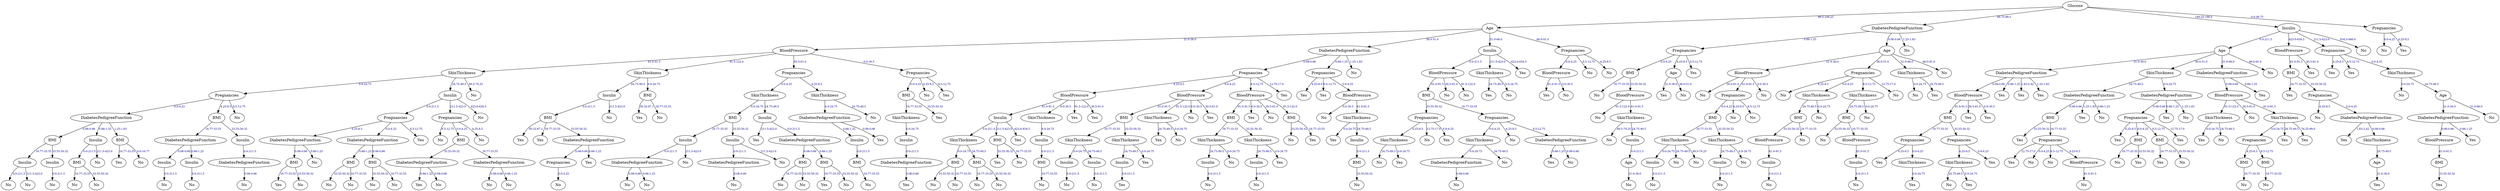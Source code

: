 // The Round Table
digraph "round-table" {
	b [label=Age]
	a [label=Glucose]
	a -> b [label="99.5-149.25" fontcolor=darkblue fontsize=10]
	c [label=DiabetesPedigreeFunction]
	a [label=Glucose]
	a -> c [label="49.75-99.5" fontcolor=darkblue fontsize=10]
	d [label=Insulin]
	a [label=Glucose]
	a -> d [label="149.25-199.0" fontcolor=darkblue fontsize=10]
	e [label=Pregnancies]
	a [label=Glucose]
	a -> e [label="0.0-49.75" fontcolor=darkblue fontsize=10]
	f [label=BloodPressure]
	b -> f [label="21.0-36.0" fontcolor=darkblue fontsize=10]
	g [label=DiabetesPedigreeFunction]
	b -> g [label="36.0-51.0" fontcolor=darkblue fontsize=10]
	h [label=Insulin]
	b -> h [label="51.0-66.0" fontcolor=darkblue fontsize=10]
	i [label=Pregnancies]
	b -> i [label="66.0-81.0" fontcolor=darkblue fontsize=10]
	j [label=Pregnancies]
	c -> j [label="0.66-1.25" fontcolor=darkblue fontsize=10]
	k [label=Age]
	c -> k [label="0.08-0.66" fontcolor=darkblue fontsize=10]
	l [label=No]
	c -> l [label="1.25-1.83" fontcolor=darkblue fontsize=10]
	m [label=Age]
	d -> m [label="0.0-211.5" fontcolor=darkblue fontsize=10]
	n [label=BloodPressure]
	d -> n [label="423.0-634.5" fontcolor=darkblue fontsize=10]
	o [label=Pregnancies]
	d -> o [label="211.5-423.0" fontcolor=darkblue fontsize=10]
	p [label=No]
	d -> p [label="634.5-846.0" fontcolor=darkblue fontsize=10]
	q [label=No]
	e -> q [label="0.0-4.25" fontcolor=darkblue fontsize=10]
	r [label=Yes]
	e -> r [label="4.25-8.5" fontcolor=darkblue fontsize=10]
	s [label=SkinThickness]
	f -> s [label="61.0-91.5" fontcolor=darkblue fontsize=10]
	t [label=SkinThickness]
	f -> t [label="91.5-122.0" fontcolor=darkblue fontsize=10]
	u [label=Pregnancies]
	f -> u [label="30.5-61.0" fontcolor=darkblue fontsize=10]
	v [label=Pregnancies]
	f -> v [label="0.0-30.5" fontcolor=darkblue fontsize=10]
	w [label=Pregnancies]
	g -> w [label="0.08-0.66" fontcolor=darkblue fontsize=10]
	x [label=Pregnancies]
	g -> x [label="0.66-1.25" fontcolor=darkblue fontsize=10]
	y [label=No]
	g -> y [label="1.25-1.83" fontcolor=darkblue fontsize=10]
	z [label=BloodPressure]
	h -> z [label="0.0-211.5" fontcolor=darkblue fontsize=10]
	"{" [label=SkinThickness]
	h -> "{" [label="211.5-423.0" fontcolor=darkblue fontsize=10]
	"|" [label=Yes]
	h -> "|" [label="423.0-634.5" fontcolor=darkblue fontsize=10]
	"}" [label=BloodPressure]
	i -> "}" [label="0.0-4.25" fontcolor=darkblue fontsize=10]
	"~" [label=No]
	i -> "~" [label="8.5-12.75" fontcolor=darkblue fontsize=10]
	"" [label=No]
	i -> "" [label="4.25-8.5" fontcolor=darkblue fontsize=10]
	"" [label=BMI]
	j -> "" [label="0.0-4.25" fontcolor=darkblue fontsize=10]
	"" [label=Age]
	j -> "" [label="4.25-8.5" fontcolor=darkblue fontsize=10]
	"" [label=Yes]
	j -> "" [label="8.5-12.75" fontcolor=darkblue fontsize=10]
	"" [label=BloodPressure]
	k -> "" [label="21.0-36.0" fontcolor=darkblue fontsize=10]
	"" [label=Pregnancies]
	k -> "" [label="36.0-51.0" fontcolor=darkblue fontsize=10]
	"" [label=SkinThickness]
	k -> "" [label="51.0-66.0" fontcolor=darkblue fontsize=10]
	"" [label=No]
	k -> "" [label="66.0-81.0" fontcolor=darkblue fontsize=10]
	"" [label=DiabetesPedigreeFunction]
	m -> "" [label="21.0-36.0" fontcolor=darkblue fontsize=10]
	"" [label=SkinThickness]
	m -> "" [label="36.0-51.0" fontcolor=darkblue fontsize=10]
	"" [label=DiabetesPedigreeFunction]
	m -> "" [label="51.0-66.0" fontcolor=darkblue fontsize=10]
	"" [label=No]
	m -> "" [label="66.0-81.0" fontcolor=darkblue fontsize=10]
	"" [label=BMI]
	n -> "" [label="61.0-91.5" fontcolor=darkblue fontsize=10]
	"" [label=Yes]
	n -> "" [label="30.5-61.0" fontcolor=darkblue fontsize=10]
	"" [label=Yes]
	o -> "" [label="4.25-8.5" fontcolor=darkblue fontsize=10]
	"" [label=Yes]
	o -> "" [label="8.5-12.75" fontcolor=darkblue fontsize=10]
	"" [label=SkinThickness]
	o -> "" [label="0.0-4.25" fontcolor=darkblue fontsize=10]
	"" [label=Pregnancies]
	s -> "" [label="0.0-24.75" fontcolor=darkblue fontsize=10]
	"" [label=Insulin]
	s -> "" [label="24.75-49.5" fontcolor=darkblue fontsize=10]
	"" [label=No]
	s -> "" [label="49.5-74.25" fontcolor=darkblue fontsize=10]
	"" [label=Insulin]
	t -> "" [label="24.75-49.5" fontcolor=darkblue fontsize=10]
	"" [label=BMI]
	t -> "" [label="0.0-24.75" fontcolor=darkblue fontsize=10]
	"" [label=SkinThickness]
	u -> "" [label="0.0-4.25" fontcolor=darkblue fontsize=10]
	"" [label=SkinThickness]
	u -> "" [label="4.25-8.5" fontcolor=darkblue fontsize=10]
	"" [label=BMI]
	v -> "" [label="0.0-4.25" fontcolor=darkblue fontsize=10]
	"" [label=No]
	v -> "" [label="4.25-8.5" fontcolor=darkblue fontsize=10]
	"" [label=Yes]
	v -> "" [label="8.5-12.75" fontcolor=darkblue fontsize=10]
	"" [label=BloodPressure]
	w -> "" [label="4.25-8.5" fontcolor=darkblue fontsize=10]
	"" [label=BloodPressure]
	w -> "" [label="0.0-4.25" fontcolor=darkblue fontsize=10]
	"" [label=BloodPressure]
	w -> "" [label="8.5-12.75" fontcolor=darkblue fontsize=10]
	"" [label=Yes]
	w -> "" [label="12.75-17.0" fontcolor=darkblue fontsize=10]
	"" [label=Yes]
	x -> "" [label="4.25-8.5" fontcolor=darkblue fontsize=10]
	"" [label=Yes]
	x -> "" [label="8.5-12.75" fontcolor=darkblue fontsize=10]
	" " [label=BloodPressure]
	x -> " " [label="0.0-4.25" fontcolor=darkblue fontsize=10]
	"¡" [label=BMI]
	z -> "¡" [label="61.0-91.5" fontcolor=darkblue fontsize=10]
	"¢" [label=No]
	z -> "¢" [label="30.5-61.0" fontcolor=darkblue fontsize=10]
	"£" [label=No]
	z -> "£" [label="91.5-122.0" fontcolor=darkblue fontsize=10]
	"¤" [label=Yes]
	"{" -> "¤" [label="24.75-49.5" fontcolor=darkblue fontsize=10]
	"¥" [label=No]
	"{" -> "¥" [label="0.0-24.75" fontcolor=darkblue fontsize=10]
	"¦" [label=Yes]
	"}" -> "¦" [label="61.0-91.5" fontcolor=darkblue fontsize=10]
	"§" [label=No]
	"}" -> "§" [label="0.0-30.5" fontcolor=darkblue fontsize=10]
	"¨" [label=No]
	"" -> "¨" [label="16.77-33.55" fontcolor=darkblue fontsize=10]
	"©" [label=BloodPressure]
	"" -> "©" [label="33.55-50.32" fontcolor=darkblue fontsize=10]
	"ª" [label=Yes]
	"" -> "ª" [label="21.0-36.0" fontcolor=darkblue fontsize=10]
	"«" [label=No]
	"" -> "«" [label="36.0-51.0" fontcolor=darkblue fontsize=10]
	"¬" [label=No]
	"" -> "¬" [label="30.5-61.0" fontcolor=darkblue fontsize=10]
	"­" [label=Pregnancies]
	"" -> "­" [label="61.0-91.5" fontcolor=darkblue fontsize=10]
	"®" [label=No]
	"" -> "®" [label="0.0-30.5" fontcolor=darkblue fontsize=10]
	"¯" [label=No]
	"" -> "¯" [label="4.25-8.5" fontcolor=darkblue fontsize=10]
	"°" [label=SkinThickness]
	"" -> "°" [label="0.0-4.25" fontcolor=darkblue fontsize=10]
	"±" [label=SkinThickness]
	"" -> "±" [label="8.5-12.75" fontcolor=darkblue fontsize=10]
	"²" [label=No]
	"" -> "²" [label="12.75-17.0" fontcolor=darkblue fontsize=10]
	"³" [label=No]
	"" -> "³" [label="0.0-24.75" fontcolor=darkblue fontsize=10]
	"´" [label=Yes]
	"" -> "´" [label="24.75-49.5" fontcolor=darkblue fontsize=10]
	"µ" [label=BloodPressure]
	"" -> "µ" [label="0.08-0.66" fontcolor=darkblue fontsize=10]
	"¶" [label=Yes]
	"" -> "¶" [label="0.66-1.25" fontcolor=darkblue fontsize=10]
	"·" [label=Yes]
	"" -> "·" [label="1.83-2.42" fontcolor=darkblue fontsize=10]
	"¸" [label=Yes]
	"" -> "¸" [label="1.25-1.83" fontcolor=darkblue fontsize=10]
	"¹" [label=DiabetesPedigreeFunction]
	"" -> "¹" [label="24.75-49.5" fontcolor=darkblue fontsize=10]
	"º" [label=DiabetesPedigreeFunction]
	"" -> "º" [label="0.0-24.75" fontcolor=darkblue fontsize=10]
	"»" [label=BloodPressure]
	"" -> "»" [label="0.08-0.66" fontcolor=darkblue fontsize=10]
	"¼" [label=Yes]
	"" -> "¼" [label="0.66-1.25" fontcolor=darkblue fontsize=10]
	"½" [label=Yes]
	"" -> "½" [label="16.77-33.55" fontcolor=darkblue fontsize=10]
	"¾" [label=Pregnancies]
	"" -> "¾" [label="33.55-50.32" fontcolor=darkblue fontsize=10]
	"¿" [label=No]
	"" -> "¿" [label="0.0-24.75" fontcolor=darkblue fontsize=10]
	"À" [label=Age]
	"" -> "À" [label="24.75-49.5" fontcolor=darkblue fontsize=10]
	"Á" [label=DiabetesPedigreeFunction]
	"" -> "Á" [label="0.0-4.25" fontcolor=darkblue fontsize=10]
	"Â" [label=BMI]
	"" -> "Â" [label="4.25-8.5" fontcolor=darkblue fontsize=10]
	"Ã" [label=No]
	"" -> "Ã" [label="8.5-12.75" fontcolor=darkblue fontsize=10]
	"Ä" [label=Pregnancies]
	"" -> "Ä" [label="0.0-211.5" fontcolor=darkblue fontsize=10]
	"Å" [label=Pregnancies]
	"" -> "Å" [label="211.5-423.0" fontcolor=darkblue fontsize=10]
	"Æ" [label=No]
	"" -> "Æ" [label="423.0-634.5" fontcolor=darkblue fontsize=10]
	"Ç" [label=BMI]
	"" -> "Ç" [label="0.0-211.5" fontcolor=darkblue fontsize=10]
	"È" [label=No]
	"" -> "È" [label="211.5-423.0" fontcolor=darkblue fontsize=10]
	"É" [label=Yes]
	"" -> "É" [label="50.32-67.1" fontcolor=darkblue fontsize=10]
	"Ê" [label=No]
	"" -> "Ê" [label="16.77-33.55" fontcolor=darkblue fontsize=10]
	"Ë" [label=BMI]
	"" -> "Ë" [label="0.0-24.75" fontcolor=darkblue fontsize=10]
	"Ì" [label=Insulin]
	"" -> "Ì" [label="24.75-49.5" fontcolor=darkblue fontsize=10]
	"Í" [label=DiabetesPedigreeFunction]
	"" -> "Í" [label="0.0-24.75" fontcolor=darkblue fontsize=10]
	"Î" [label=No]
	"" -> "Î" [label="24.75-49.5" fontcolor=darkblue fontsize=10]
	"Ï" [label=SkinThickness]
	"" -> "Ï" [label="16.77-33.55" fontcolor=darkblue fontsize=10]
	"Ð" [label=Yes]
	"" -> "Ð" [label="33.55-50.32" fontcolor=darkblue fontsize=10]
	"Ñ" [label=Insulin]
	"" -> "Ñ" [label="61.0-91.5" fontcolor=darkblue fontsize=10]
	"Ò" [label=SkinThickness]
	"" -> "Ò" [label="0.0-30.5" fontcolor=darkblue fontsize=10]
	"Ó" [label=Yes]
	"" -> "Ó" [label="91.5-122.0" fontcolor=darkblue fontsize=10]
	"Ô" [label=Yes]
	"" -> "Ô" [label="30.5-61.0" fontcolor=darkblue fontsize=10]
	"Õ" [label=BMI]
	"" -> "Õ" [label="61.0-91.5" fontcolor=darkblue fontsize=10]
	"Ö" [label=SkinThickness]
	"" -> "Ö" [label="91.5-122.0" fontcolor=darkblue fontsize=10]
	"×" [label=No]
	"" -> "×" [label="0.0-30.5" fontcolor=darkblue fontsize=10]
	"Ø" [label=Yes]
	"" -> "Ø" [label="30.5-61.0" fontcolor=darkblue fontsize=10]
	"Ù" [label=BMI]
	"" -> "Ù" [label="61.0-91.5" fontcolor=darkblue fontsize=10]
	"Ú" [label=Yes]
	"" -> "Ú" [label="0.0-30.5" fontcolor=darkblue fontsize=10]
	"Û" [label=No]
	"" -> "Û" [label="30.5-61.0" fontcolor=darkblue fontsize=10]
	"Ü" [label=BMI]
	"" -> "Ü" [label="91.5-122.0" fontcolor=darkblue fontsize=10]
	"Ý" [label=No]
	" " -> "Ý" [label="0.0-30.5" fontcolor=darkblue fontsize=10]
	"Þ" [label=SkinThickness]
	" " -> "Þ" [label="61.0-91.5" fontcolor=darkblue fontsize=10]
	"ß" [label=Pregnancies]
	"¡" -> "ß" [label="33.55-50.32" fontcolor=darkblue fontsize=10]
	"à" [label=Pregnancies]
	"¡" -> "à" [label="16.77-33.55" fontcolor=darkblue fontsize=10]
	"á" [label=No]
	"©" -> "á" [label="91.5-122.0" fontcolor=darkblue fontsize=10]
	"â" [label=SkinThickness]
	"©" -> "â" [label="61.0-91.5" fontcolor=darkblue fontsize=10]
	"ã" [label=BMI]
	"­" -> "ã" [label="0.0-4.25" fontcolor=darkblue fontsize=10]
	"ä" [label=No]
	"­" -> "ä" [label="4.25-8.5" fontcolor=darkblue fontsize=10]
	"å" [label=No]
	"­" -> "å" [label="8.5-12.75" fontcolor=darkblue fontsize=10]
	"æ" [label=BMI]
	"°" -> "æ" [label="24.75-49.5" fontcolor=darkblue fontsize=10]
	"ç" [label=No]
	"°" -> "ç" [label="0.0-24.75" fontcolor=darkblue fontsize=10]
	"è" [label=BMI]
	"±" -> "è" [label="24.75-49.5" fontcolor=darkblue fontsize=10]
	"é" [label=No]
	"±" -> "é" [label="0.0-24.75" fontcolor=darkblue fontsize=10]
	"ê" [label=BMI]
	"µ" -> "ê" [label="61.0-91.5" fontcolor=darkblue fontsize=10]
	"ë" [label=Yes]
	"µ" -> "ë" [label="30.5-61.0" fontcolor=darkblue fontsize=10]
	"ì" [label=Yes]
	"µ" -> "ì" [label="0.0-30.5" fontcolor=darkblue fontsize=10]
	"í" [label=BMI]
	"¹" -> "í" [label="0.08-0.66" fontcolor=darkblue fontsize=10]
	"î" [label=Yes]
	"¹" -> "î" [label="1.25-1.83" fontcolor=darkblue fontsize=10]
	"ï" [label=No]
	"¹" -> "ï" [label="0.66-1.25" fontcolor=darkblue fontsize=10]
	"ð" [label=Pregnancies]
	"º" -> "ð" [label="0.08-0.66" fontcolor=darkblue fontsize=10]
	"ñ" [label=Yes]
	"º" -> "ñ" [label="0.66-1.25" fontcolor=darkblue fontsize=10]
	"ò" [label=No]
	"º" -> "ò" [label="1.25-1.83" fontcolor=darkblue fontsize=10]
	"ó" [label=SkinThickness]
	"»" -> "ó" [label="91.5-122.0" fontcolor=darkblue fontsize=10]
	"ô" [label=No]
	"»" -> "ô" [label="30.5-61.0" fontcolor=darkblue fontsize=10]
	"õ" [label=SkinThickness]
	"»" -> "õ" [label="61.0-91.5" fontcolor=darkblue fontsize=10]
	"ö" [label=No]
	"¾" -> "ö" [label="4.25-8.5" fontcolor=darkblue fontsize=10]
	"÷" [label=DiabetesPedigreeFunction]
	"¾" -> "÷" [label="0.0-4.25" fontcolor=darkblue fontsize=10]
	"ø" [label=DiabetesPedigreeFunction]
	"À" -> "ø" [label="21.0-36.0" fontcolor=darkblue fontsize=10]
	"ù" [label=No]
	"À" -> "ù" [label="51.0-66.0" fontcolor=darkblue fontsize=10]
	"ú" [label=BMI]
	"Á" -> "ú" [label="0.08-0.66" fontcolor=darkblue fontsize=10]
	"û" [label=Insulin]
	"Á" -> "û" [label="0.66-1.25" fontcolor=darkblue fontsize=10]
	"ü" [label=BMI]
	"Á" -> "ü" [label="1.25-1.83" fontcolor=darkblue fontsize=10]
	"ý" [label=DiabetesPedigreeFunction]
	"Â" -> "ý" [label="16.77-33.55" fontcolor=darkblue fontsize=10]
	"þ" [label=Insulin]
	"Â" -> "þ" [label="33.55-50.32" fontcolor=darkblue fontsize=10]
	"ÿ" [label=DiabetesPedigreeFunction]
	"Ä" -> "ÿ" [label="4.25-8.5" fontcolor=darkblue fontsize=10]
	"Ā" [label=DiabetesPedigreeFunction]
	"Ä" -> "Ā" [label="0.0-4.25" fontcolor=darkblue fontsize=10]
	"ā" [label=Yes]
	"Ä" -> "ā" [label="8.5-12.75" fontcolor=darkblue fontsize=10]
	"Ă" [label=No]
	"Å" -> "Ă" [label="8.5-12.75" fontcolor=darkblue fontsize=10]
	"ă" [label=BMI]
	"Å" -> "ă" [label="0.0-4.25" fontcolor=darkblue fontsize=10]
	"Ą" [label=No]
	"Å" -> "Ą" [label="4.25-8.5" fontcolor=darkblue fontsize=10]
	"ą" [label=Yes]
	"Ç" -> "ą" [label="50.32-67.1" fontcolor=darkblue fontsize=10]
	"Ć" [label=Yes]
	"Ç" -> "Ć" [label="16.77-33.55" fontcolor=darkblue fontsize=10]
	"ć" [label=DiabetesPedigreeFunction]
	"Ç" -> "ć" [label="33.55-50.32" fontcolor=darkblue fontsize=10]
	"Ĉ" [label=Insulin]
	"Ë" -> "Ĉ" [label="16.77-33.55" fontcolor=darkblue fontsize=10]
	"ĉ" [label=Insulin]
	"Ë" -> "ĉ" [label="33.55-50.32" fontcolor=darkblue fontsize=10]
	"Ċ" [label=Yes]
	"Ì" -> "Ċ" [label="211.5-423.0" fontcolor=darkblue fontsize=10]
	"ċ" [label=DiabetesPedigreeFunction]
	"Ì" -> "ċ" [label="0.0-211.5" fontcolor=darkblue fontsize=10]
	"Č" [label=Insulin]
	"Í" -> "Č" [label="0.66-1.25" fontcolor=darkblue fontsize=10]
	"č" [label=Yes]
	"Í" -> "č" [label="0.08-0.66" fontcolor=darkblue fontsize=10]
	"Ď" [label=Insulin]
	"Ï" -> "Ď" [label="0.0-24.75" fontcolor=darkblue fontsize=10]
	"ď" [label=SkinThickness]
	"Ñ" -> "ď" [label="0.0-211.5" fontcolor=darkblue fontsize=10]
	"Đ" [label=BMI]
	"Ñ" -> "Đ" [label="211.5-423.0" fontcolor=darkblue fontsize=10]
	"đ" [label=Yes]
	"Ñ" -> "đ" [label="423.0-634.5" fontcolor=darkblue fontsize=10]
	"Ē" [label=Insulin]
	"Ò" -> "Ē" [label="0.0-24.75" fontcolor=darkblue fontsize=10]
	"ē" [label=SkinThickness]
	"Õ" -> "ē" [label="16.77-33.55" fontcolor=darkblue fontsize=10]
	"Ĕ" [label=SkinThickness]
	"Õ" -> "Ĕ" [label="33.55-50.32" fontcolor=darkblue fontsize=10]
	"ĕ" [label=Yes]
	"Ö" -> "ĕ" [label="24.75-49.5" fontcolor=darkblue fontsize=10]
	"Ė" [label=No]
	"Ö" -> "Ė" [label="0.0-24.75" fontcolor=darkblue fontsize=10]
	"ė" [label=SkinThickness]
	"Ù" -> "ė" [label="16.77-33.55" fontcolor=darkblue fontsize=10]
	"Ę" [label=SkinThickness]
	"Ù" -> "Ę" [label="33.55-50.32" fontcolor=darkblue fontsize=10]
	"ę" [label=No]
	"Ü" -> "ę" [label="33.55-50.32" fontcolor=darkblue fontsize=10]
	"Ě" [label=Yes]
	"Ü" -> "Ě" [label="16.77-33.55" fontcolor=darkblue fontsize=10]
	"ě" [label=Yes]
	"Þ" -> "ě" [label="0.0-24.75" fontcolor=darkblue fontsize=10]
	"Ĝ" [label=Insulin]
	"Þ" -> "Ĝ" [label="24.75-49.5" fontcolor=darkblue fontsize=10]
	"ĝ" [label=SkinThickness]
	"ß" -> "ĝ" [label="4.25-8.5" fontcolor=darkblue fontsize=10]
	"Ğ" [label=No]
	"ß" -> "Ğ" [label="12.75-17.0" fontcolor=darkblue fontsize=10]
	"ğ" [label=Yes]
	"ß" -> "ğ" [label="0.0-4.25" fontcolor=darkblue fontsize=10]
	"Ġ" [label=SkinThickness]
	"à" -> "Ġ" [label="0.0-4.25" fontcolor=darkblue fontsize=10]
	"ġ" [label=No]
	"à" -> "ġ" [label="4.25-8.5" fontcolor=darkblue fontsize=10]
	"Ģ" [label=DiabetesPedigreeFunction]
	"à" -> "Ģ" [label="8.5-12.75" fontcolor=darkblue fontsize=10]
	"ģ" [label=No]
	"â" -> "ģ" [label="49.5-74.25" fontcolor=darkblue fontsize=10]
	"Ĥ" [label=Insulin]
	"â" -> "Ĥ" [label="24.75-49.5" fontcolor=darkblue fontsize=10]
	"ĥ" [label=SkinThickness]
	"ã" -> "ĥ" [label="16.77-33.55" fontcolor=darkblue fontsize=10]
	"Ħ" [label=SkinThickness]
	"ã" -> "Ħ" [label="33.55-50.32" fontcolor=darkblue fontsize=10]
	"ħ" [label=BloodPressure]
	"æ" -> "ħ" [label="33.55-50.32" fontcolor=darkblue fontsize=10]
	"Ĩ" [label=No]
	"æ" -> "Ĩ" [label="16.77-33.55" fontcolor=darkblue fontsize=10]
	"ĩ" [label=No]
	"è" -> "ĩ" [label="33.55-50.32" fontcolor=darkblue fontsize=10]
	"Ī" [label=BloodPressure]
	"è" -> "Ī" [label="16.77-33.55" fontcolor=darkblue fontsize=10]
	"ī" [label=Pregnancies]
	"ê" -> "ī" [label="16.77-33.55" fontcolor=darkblue fontsize=10]
	"Ĭ" [label=Pregnancies]
	"ê" -> "Ĭ" [label="33.55-50.32" fontcolor=darkblue fontsize=10]
	"ĭ" [label=Yes]
	"í" -> "ĭ" [label="33.55-50.32" fontcolor=darkblue fontsize=10]
	"Į" [label=Pregnancies]
	"í" -> "Į" [label="16.77-33.55" fontcolor=darkblue fontsize=10]
	"į" [label=Yes]
	"ð" -> "į" [label="4.25-8.5" fontcolor=darkblue fontsize=10]
	"İ" [label=BMI]
	"ð" -> "İ" [label="0.0-4.25" fontcolor=darkblue fontsize=10]
	"ı" [label=BMI]
	"ð" -> "ı" [label="8.5-12.75" fontcolor=darkblue fontsize=10]
	"Ĳ" [label=Yes]
	"ð" -> "Ĳ" [label="12.75-17.0" fontcolor=darkblue fontsize=10]
	"ĳ" [label=Yes]
	"ó" -> "ĳ" [label="0.0-24.75" fontcolor=darkblue fontsize=10]
	"Ĵ" [label=No]
	"ó" -> "Ĵ" [label="24.75-49.5" fontcolor=darkblue fontsize=10]
	"ĵ" [label=Pregnancies]
	"õ" -> "ĵ" [label="0.0-24.75" fontcolor=darkblue fontsize=10]
	"Ķ" [label=Yes]
	"õ" -> "Ķ" [label="24.75-49.5" fontcolor=darkblue fontsize=10]
	"ķ" [label=Yes]
	"õ" -> "ķ" [label="74.25-99.0" fontcolor=darkblue fontsize=10]
	"ĸ" [label=Yes]
	"÷" -> "ĸ" [label="1.83-2.42" fontcolor=darkblue fontsize=10]
	"Ĺ" [label=SkinThickness]
	"÷" -> "Ĺ" [label="0.08-0.66" fontcolor=darkblue fontsize=10]
	"ĺ" [label=BloodPressure]
	"ø" -> "ĺ" [label="0.08-0.66" fontcolor=darkblue fontsize=10]
	"Ļ" [label=Yes]
	"ø" -> "Ļ" [label="0.66-1.25" fontcolor=darkblue fontsize=10]
	"ļ" [label=Insulin]
	"ú" -> "ļ" [label="16.77-33.55" fontcolor=darkblue fontsize=10]
	"Ľ" [label=Insulin]
	"ú" -> "Ľ" [label="33.55-50.32" fontcolor=darkblue fontsize=10]
	"ľ" [label=BMI]
	"û" -> "ľ" [label="0.0-211.5" fontcolor=darkblue fontsize=10]
	"Ŀ" [label=No]
	"û" -> "Ŀ" [label="211.5-423.0" fontcolor=darkblue fontsize=10]
	"ŀ" [label=Yes]
	"ü" -> "ŀ" [label="16.77-33.55" fontcolor=darkblue fontsize=10]
	"Ł" [label=No]
	"ü" -> "Ł" [label="0.0-16.77" fontcolor=darkblue fontsize=10]
	"ł" [label=Insulin]
	"ý" -> "ł" [label="0.08-0.66" fontcolor=darkblue fontsize=10]
	"Ń" [label=Insulin]
	"ý" -> "Ń" [label="0.66-1.25" fontcolor=darkblue fontsize=10]
	"ń" [label=DiabetesPedigreeFunction]
	"þ" -> "ń" [label="0.0-211.5" fontcolor=darkblue fontsize=10]
	"Ņ" [label=BMI]
	"ÿ" -> "Ņ" [label="0.08-0.66" fontcolor=darkblue fontsize=10]
	"ņ" [label=No]
	"ÿ" -> "ņ" [label="0.66-1.25" fontcolor=darkblue fontsize=10]
	"Ň" [label=BMI]
	"Ā" -> "Ň" [label="0.66-1.25" fontcolor=darkblue fontsize=10]
	"ň" [label=BMI]
	"Ā" -> "ň" [label="0.08-0.66" fontcolor=darkblue fontsize=10]
	"ŉ" [label=DiabetesPedigreeFunction]
	"ă" -> "ŉ" [label="33.55-50.32" fontcolor=darkblue fontsize=10]
	"Ŋ" [label=DiabetesPedigreeFunction]
	"ă" -> "Ŋ" [label="16.77-33.55" fontcolor=darkblue fontsize=10]
	"ŋ" [label=Pregnancies]
	"ć" -> "ŋ" [label="0.08-0.66" fontcolor=darkblue fontsize=10]
	"Ō" [label=Yes]
	"ć" -> "Ō" [label="0.66-1.25" fontcolor=darkblue fontsize=10]
	"ō" [label=DiabetesPedigreeFunction]
	"Ĉ" -> "ō" [label="0.0-211.5" fontcolor=darkblue fontsize=10]
	"Ŏ" [label=No]
	"Ĉ" -> "Ŏ" [label="211.5-423.0" fontcolor=darkblue fontsize=10]
	"ŏ" [label=DiabetesPedigreeFunction]
	"ĉ" -> "ŏ" [label="0.0-211.5" fontcolor=darkblue fontsize=10]
	"Ő" [label=No]
	"ĉ" -> "Ő" [label="211.5-423.0" fontcolor=darkblue fontsize=10]
	"ő" [label=BMI]
	"ċ" -> "ő" [label="0.08-0.66" fontcolor=darkblue fontsize=10]
	"Œ" [label=BMI]
	"ċ" -> "Œ" [label="0.66-1.25" fontcolor=darkblue fontsize=10]
	"œ" [label=BMI]
	"Č" -> "œ" [label="0.0-211.5" fontcolor=darkblue fontsize=10]
	"Ŕ" [label=DiabetesPedigreeFunction]
	"Ď" -> "Ŕ" [label="0.0-211.5" fontcolor=darkblue fontsize=10]
	"ŕ" [label=BMI]
	"ď" -> "ŕ" [label="0.0-24.75" fontcolor=darkblue fontsize=10]
	"Ŗ" [label=BMI]
	"ď" -> "Ŗ" [label="24.75-49.5" fontcolor=darkblue fontsize=10]
	"ŗ" [label=Yes]
	"Đ" -> "ŗ" [label="33.55-50.32" fontcolor=darkblue fontsize=10]
	"Ř" [label=No]
	"Đ" -> "Ř" [label="16.77-33.55" fontcolor=darkblue fontsize=10]
	"ř" [label=BMI]
	"Ē" -> "ř" [label="0.0-211.5" fontcolor=darkblue fontsize=10]
	"Ś" [label=Insulin]
	"ē" -> "Ś" [label="0.0-24.75" fontcolor=darkblue fontsize=10]
	"ś" [label=Insulin]
	"ē" -> "ś" [label="24.75-49.5" fontcolor=darkblue fontsize=10]
	"Ŝ" [label=Insulin]
	"Ĕ" -> "Ŝ" [label="24.75-49.5" fontcolor=darkblue fontsize=10]
	"ŝ" [label=Yes]
	"Ĕ" -> "ŝ" [label="0.0-24.75" fontcolor=darkblue fontsize=10]
	"Ş" [label=Insulin]
	"ė" -> "Ş" [label="24.75-49.5" fontcolor=darkblue fontsize=10]
	"ş" [label=No]
	"ė" -> "ş" [label="0.0-24.75" fontcolor=darkblue fontsize=10]
	"Š" [label=Insulin]
	"Ę" -> "Š" [label="24.75-49.5" fontcolor=darkblue fontsize=10]
	"š" [label=Yes]
	"Ę" -> "š" [label="0.0-24.75" fontcolor=darkblue fontsize=10]
	"Ţ" [label=BMI]
	"Ĝ" -> "Ţ" [label="0.0-211.5" fontcolor=darkblue fontsize=10]
	"ţ" [label=No]
	"ĝ" -> "ţ" [label="24.75-49.5" fontcolor=darkblue fontsize=10]
	"Ť" [label=Yes]
	"ĝ" -> "Ť" [label="0.0-24.75" fontcolor=darkblue fontsize=10]
	"ť" [label=DiabetesPedigreeFunction]
	"Ġ" -> "ť" [label="0.0-24.75" fontcolor=darkblue fontsize=10]
	"Ŧ" [label=No]
	"Ġ" -> "Ŧ" [label="24.75-49.5" fontcolor=darkblue fontsize=10]
	"ŧ" [label=Yes]
	"Ģ" -> "ŧ" [label="0.66-1.25" fontcolor=darkblue fontsize=10]
	"Ũ" [label=No]
	"Ģ" -> "Ũ" [label="0.08-0.66" fontcolor=darkblue fontsize=10]
	"ũ" [label=Age]
	"Ĥ" -> "ũ" [label="0.0-211.5" fontcolor=darkblue fontsize=10]
	"Ū" [label=Insulin]
	"ĥ" -> "Ū" [label="0.0-24.75" fontcolor=darkblue fontsize=10]
	"ū" [label=No]
	"ĥ" -> "ū" [label="24.75-49.5" fontcolor=darkblue fontsize=10]
	"Ŭ" [label=No]
	"ĥ" -> "Ŭ" [label="49.5-74.25" fontcolor=darkblue fontsize=10]
	"ŭ" [label=Insulin]
	"Ħ" -> "ŭ" [label="24.75-49.5" fontcolor=darkblue fontsize=10]
	"Ů" [label=No]
	"Ħ" -> "Ů" [label="0.0-24.75" fontcolor=darkblue fontsize=10]
	"ů" [label=Insulin]
	"ħ" -> "ů" [label="61.0-91.5" fontcolor=darkblue fontsize=10]
	"Ű" [label=Insulin]
	"Ī" -> "Ű" [label="61.0-91.5" fontcolor=darkblue fontsize=10]
	"ű" [label=Yes]
	"ī" -> "ű" [label="4.25-8.5" fontcolor=darkblue fontsize=10]
	"Ų" [label=SkinThickness]
	"ī" -> "Ų" [label="0.0-4.25" fontcolor=darkblue fontsize=10]
	"ų" [label=SkinThickness]
	"Ĭ" -> "ų" [label="4.25-8.5" fontcolor=darkblue fontsize=10]
	"Ŵ" [label=Yes]
	"Ĭ" -> "Ŵ" [label="0.0-4.25" fontcolor=darkblue fontsize=10]
	"ŵ" [label=Yes]
	"Į" -> "ŵ" [label="12.75-17.0" fontcolor=darkblue fontsize=10]
	"Ŷ" [label=No]
	"Į" -> "Ŷ" [label="0.0-4.25" fontcolor=darkblue fontsize=10]
	"ŷ" [label=No]
	"Į" -> "ŷ" [label="8.5-12.75" fontcolor=darkblue fontsize=10]
	"Ÿ" [label=BloodPressure]
	"Į" -> "Ÿ" [label="4.25-8.5" fontcolor=darkblue fontsize=10]
	"Ź" [label=No]
	"İ" -> "Ź" [label="16.77-33.55" fontcolor=darkblue fontsize=10]
	"ź" [label=Yes]
	"İ" -> "ź" [label="33.55-50.32" fontcolor=darkblue fontsize=10]
	"Ż" [label=Yes]
	"ı" -> "Ż" [label="16.77-33.55" fontcolor=darkblue fontsize=10]
	"ż" [label=No]
	"ı" -> "ż" [label="33.55-50.32" fontcolor=darkblue fontsize=10]
	"Ž" [label=BMI]
	"ĵ" -> "Ž" [label="4.25-8.5" fontcolor=darkblue fontsize=10]
	"ž" [label=BMI]
	"ĵ" -> "ž" [label="8.5-12.75" fontcolor=darkblue fontsize=10]
	"ſ" [label=Age]
	"Ĺ" -> "ſ" [label="24.75-49.5" fontcolor=darkblue fontsize=10]
	"ƀ" [label=BMI]
	"ĺ" -> "ƀ" [label="61.0-91.5" fontcolor=darkblue fontsize=10]
	"Ɓ" [label=No]
	"ļ" -> "Ɓ" [label="0.0-211.5" fontcolor=darkblue fontsize=10]
	"Ƃ" [label=No]
	"ļ" -> "Ƃ" [label="211.5-423.0" fontcolor=darkblue fontsize=10]
	"ƃ" [label=No]
	"Ľ" -> "ƃ" [label="0.0-211.5" fontcolor=darkblue fontsize=10]
	"Ƅ" [label=No]
	"ľ" -> "Ƅ" [label="16.77-33.55" fontcolor=darkblue fontsize=10]
	"ƅ" [label=No]
	"ľ" -> "ƅ" [label="33.55-50.32" fontcolor=darkblue fontsize=10]
	"Ɔ" [label=No]
	"ł" -> "Ɔ" [label="0.0-211.5" fontcolor=darkblue fontsize=10]
	"Ƈ" [label=No]
	"Ń" -> "Ƈ" [label="0.0-211.5" fontcolor=darkblue fontsize=10]
	"ƈ" [label=No]
	"ń" -> "ƈ" [label="0.08-0.66" fontcolor=darkblue fontsize=10]
	"Ɖ" [label=Yes]
	"Ņ" -> "Ɖ" [label="16.77-33.55" fontcolor=darkblue fontsize=10]
	"Ɗ" [label=No]
	"Ņ" -> "Ɗ" [label="33.55-50.32" fontcolor=darkblue fontsize=10]
	"Ƌ" [label=No]
	"Ň" -> "Ƌ" [label="33.55-50.32" fontcolor=darkblue fontsize=10]
	"ƌ" [label=No]
	"Ň" -> "ƌ" [label="16.77-33.55" fontcolor=darkblue fontsize=10]
	"ƍ" [label=No]
	"ň" -> "ƍ" [label="33.55-50.32" fontcolor=darkblue fontsize=10]
	"Ǝ" [label=No]
	"ň" -> "Ǝ" [label="16.77-33.55" fontcolor=darkblue fontsize=10]
	"Ə" [label=Yes]
	"ŉ" -> "Ə" [label="0.66-1.25" fontcolor=darkblue fontsize=10]
	"Ɛ" [label=No]
	"ŉ" -> "Ɛ" [label="0.08-0.66" fontcolor=darkblue fontsize=10]
	"Ƒ" [label=No]
	"Ŋ" -> "Ƒ" [label="0.08-0.66" fontcolor=darkblue fontsize=10]
	"ƒ" [label=No]
	"Ŋ" -> "ƒ" [label="0.66-1.25" fontcolor=darkblue fontsize=10]
	"Ɠ" [label=No]
	"ŋ" -> "Ɠ" [label="0.0-4.25" fontcolor=darkblue fontsize=10]
	"Ɣ" [label=No]
	"ō" -> "Ɣ" [label="0.08-0.66" fontcolor=darkblue fontsize=10]
	"ƕ" [label=No]
	"ō" -> "ƕ" [label="0.66-1.25" fontcolor=darkblue fontsize=10]
	"Ɩ" [label=No]
	"ŏ" -> "Ɩ" [label="0.08-0.66" fontcolor=darkblue fontsize=10]
	"Ɨ" [label=No]
	"ő" -> "Ɨ" [label="16.77-33.55" fontcolor=darkblue fontsize=10]
	"Ƙ" [label=No]
	"ő" -> "Ƙ" [label="33.55-50.32" fontcolor=darkblue fontsize=10]
	"ƙ" [label=Yes]
	"Œ" -> "ƙ" [label="16.77-33.55" fontcolor=darkblue fontsize=10]
	"ƚ" [label=No]
	"Œ" -> "ƚ" [label="33.55-50.32" fontcolor=darkblue fontsize=10]
	"ƛ" [label=No]
	"œ" -> "ƛ" [label="16.77-33.55" fontcolor=darkblue fontsize=10]
	"Ɯ" [label=Yes]
	"Ŕ" -> "Ɯ" [label="0.08-0.66" fontcolor=darkblue fontsize=10]
	"Ɲ" [label=No]
	"ŕ" -> "Ɲ" [label="33.55-50.32" fontcolor=darkblue fontsize=10]
	"ƞ" [label=No]
	"ŕ" -> "ƞ" [label="16.77-33.55" fontcolor=darkblue fontsize=10]
	"Ɵ" [label=No]
	"Ŗ" -> "Ɵ" [label="16.77-33.55" fontcolor=darkblue fontsize=10]
	"Ơ" [label=No]
	"Ŗ" -> "Ơ" [label="33.55-50.32" fontcolor=darkblue fontsize=10]
	"ơ" [label=No]
	"ř" -> "ơ" [label="16.77-33.55" fontcolor=darkblue fontsize=10]
	"Ƣ" [label=No]
	"Ś" -> "Ƣ" [label="0.0-211.5" fontcolor=darkblue fontsize=10]
	"ƣ" [label=No]
	"ś" -> "ƣ" [label="0.0-211.5" fontcolor=darkblue fontsize=10]
	"Ƥ" [label=Yes]
	"Ŝ" -> "Ƥ" [label="0.0-211.5" fontcolor=darkblue fontsize=10]
	"ƥ" [label=No]
	"Ş" -> "ƥ" [label="0.0-211.5" fontcolor=darkblue fontsize=10]
	"Ʀ" [label=No]
	"Š" -> "Ʀ" [label="0.0-211.5" fontcolor=darkblue fontsize=10]
	"Ƨ" [label=No]
	"Ţ" -> "Ƨ" [label="33.55-50.32" fontcolor=darkblue fontsize=10]
	"ƨ" [label=No]
	"ť" -> "ƨ" [label="0.08-0.66" fontcolor=darkblue fontsize=10]
	"Ʃ" [label=No]
	"ũ" -> "Ʃ" [label="21.0-36.0" fontcolor=darkblue fontsize=10]
	"ƪ" [label=No]
	"Ū" -> "ƪ" [label="0.0-211.5" fontcolor=darkblue fontsize=10]
	"ƫ" [label=No]
	"ŭ" -> "ƫ" [label="0.0-211.5" fontcolor=darkblue fontsize=10]
	"Ƭ" [label=No]
	"ů" -> "Ƭ" [label="0.0-211.5" fontcolor=darkblue fontsize=10]
	"ƭ" [label=No]
	"Ű" -> "ƭ" [label="0.0-211.5" fontcolor=darkblue fontsize=10]
	"Ʈ" [label=Yes]
	"Ų" -> "Ʈ" [label="0.0-24.75" fontcolor=darkblue fontsize=10]
	"Ư" [label=No]
	"ų" -> "Ư" [label="24.75-49.5" fontcolor=darkblue fontsize=10]
	"ư" [label=Yes]
	"ų" -> "ư" [label="0.0-24.75" fontcolor=darkblue fontsize=10]
	"Ʊ" [label=No]
	"Ÿ" -> "Ʊ" [label="61.0-91.5" fontcolor=darkblue fontsize=10]
	"Ʋ" [label=No]
	"Ž" -> "Ʋ" [label="16.77-33.55" fontcolor=darkblue fontsize=10]
	"Ƴ" [label=No]
	"ž" -> "Ƴ" [label="16.77-33.55" fontcolor=darkblue fontsize=10]
	"ƴ" [label=Yes]
	"ſ" -> "ƴ" [label="21.0-36.0" fontcolor=darkblue fontsize=10]
	"Ƶ" [label=Yes]
	"ƀ" -> "Ƶ" [label="33.55-50.32" fontcolor=darkblue fontsize=10]
}
